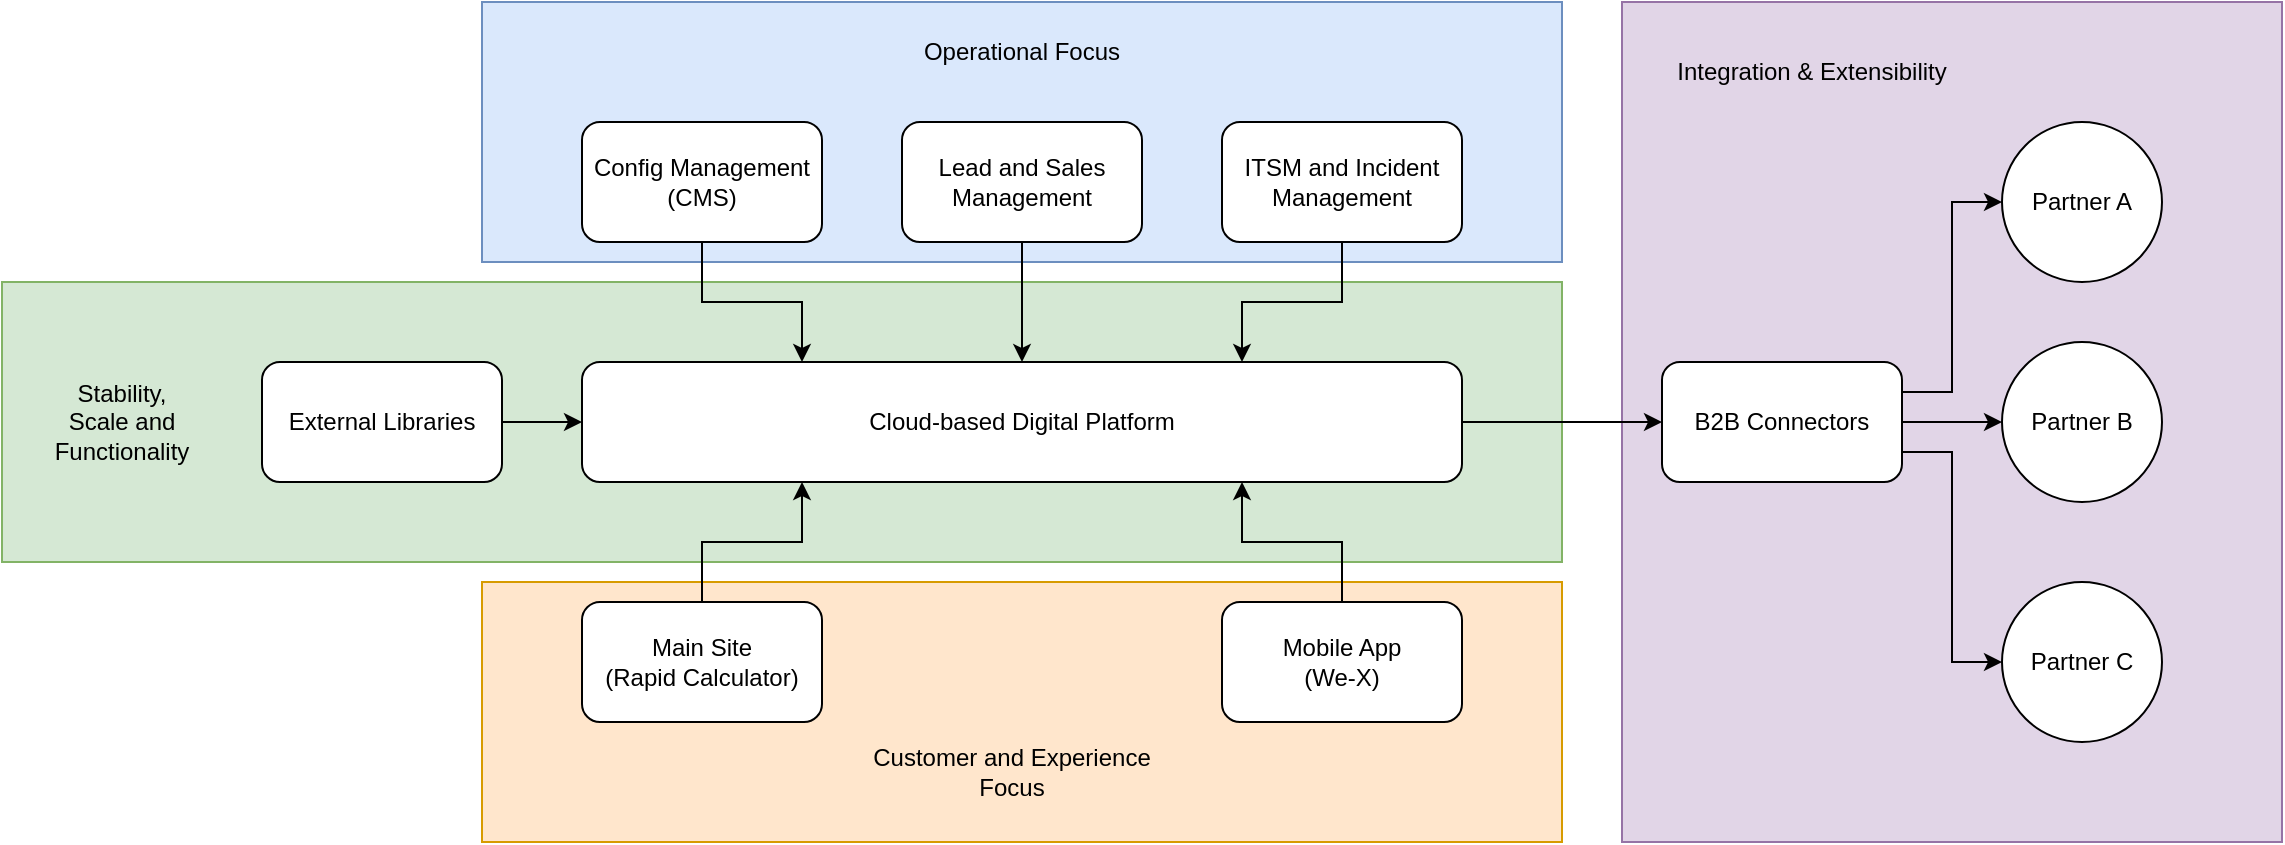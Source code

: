 <mxfile version="20.6.0" type="embed"><diagram id="TDm6K-rD01Ug5o58PIsf" name="Page-1"><mxGraphModel dx="1845" dy="724" grid="1" gridSize="10" guides="1" tooltips="1" connect="1" arrows="1" fold="1" page="1" pageScale="1" pageWidth="827" pageHeight="1169" math="0" shadow="0"><root><mxCell id="0"/><mxCell id="1" parent="0"/><mxCell id="cuwfo2AG3iO4SaivQUGm-32" value="" style="rounded=0;whiteSpace=wrap;html=1;fillColor=#d5e8d4;strokeColor=#82b366;" parent="1" vertex="1"><mxGeometry x="-250" y="160" width="780" height="140" as="geometry"/></mxCell><mxCell id="cuwfo2AG3iO4SaivQUGm-30" value="" style="rounded=0;whiteSpace=wrap;html=1;fillColor=#e1d5e7;strokeColor=#9673a6;" parent="1" vertex="1"><mxGeometry x="560" y="20" width="330" height="420" as="geometry"/></mxCell><mxCell id="cuwfo2AG3iO4SaivQUGm-28" value="" style="rounded=0;whiteSpace=wrap;html=1;fillColor=#ffe6cc;strokeColor=#d79b00;" parent="1" vertex="1"><mxGeometry x="-10" y="310" width="540" height="130" as="geometry"/></mxCell><mxCell id="cuwfo2AG3iO4SaivQUGm-26" value="" style="rounded=0;whiteSpace=wrap;html=1;fillColor=#dae8fc;strokeColor=#6c8ebf;" parent="1" vertex="1"><mxGeometry x="-10" y="20" width="540" height="130" as="geometry"/></mxCell><mxCell id="cuwfo2AG3iO4SaivQUGm-16" style="edgeStyle=orthogonalEdgeStyle;rounded=0;orthogonalLoop=1;jettySize=auto;html=1;exitX=1;exitY=0.5;exitDx=0;exitDy=0;entryX=0;entryY=0.5;entryDx=0;entryDy=0;" parent="1" source="cuwfo2AG3iO4SaivQUGm-2" target="cuwfo2AG3iO4SaivQUGm-11" edge="1"><mxGeometry relative="1" as="geometry"/></mxCell><mxCell id="cuwfo2AG3iO4SaivQUGm-2" value="Cloud-based Digital Platform" style="rounded=1;whiteSpace=wrap;html=1;" parent="1" vertex="1"><mxGeometry x="40" y="200" width="440" height="60" as="geometry"/></mxCell><mxCell id="cuwfo2AG3iO4SaivQUGm-12" style="edgeStyle=orthogonalEdgeStyle;rounded=0;orthogonalLoop=1;jettySize=auto;html=1;exitX=0.5;exitY=0;exitDx=0;exitDy=0;entryX=0.25;entryY=1;entryDx=0;entryDy=0;" parent="1" source="cuwfo2AG3iO4SaivQUGm-3" target="cuwfo2AG3iO4SaivQUGm-2" edge="1"><mxGeometry relative="1" as="geometry"/></mxCell><mxCell id="cuwfo2AG3iO4SaivQUGm-3" value="Main Site&lt;br&gt;(Rapid Calculator)" style="rounded=1;whiteSpace=wrap;html=1;" parent="1" vertex="1"><mxGeometry x="40" y="320" width="120" height="60" as="geometry"/></mxCell><mxCell id="cuwfo2AG3iO4SaivQUGm-13" style="edgeStyle=orthogonalEdgeStyle;rounded=0;orthogonalLoop=1;jettySize=auto;html=1;exitX=0.5;exitY=0;exitDx=0;exitDy=0;entryX=0.75;entryY=1;entryDx=0;entryDy=0;" parent="1" source="cuwfo2AG3iO4SaivQUGm-4" target="cuwfo2AG3iO4SaivQUGm-2" edge="1"><mxGeometry relative="1" as="geometry"/></mxCell><mxCell id="cuwfo2AG3iO4SaivQUGm-4" value="Mobile App&lt;br&gt;(We-X)" style="rounded=1;whiteSpace=wrap;html=1;" parent="1" vertex="1"><mxGeometry x="360" y="320" width="120" height="60" as="geometry"/></mxCell><mxCell id="cuwfo2AG3iO4SaivQUGm-14" style="edgeStyle=orthogonalEdgeStyle;rounded=0;orthogonalLoop=1;jettySize=auto;html=1;exitX=0.5;exitY=1;exitDx=0;exitDy=0;entryX=0.25;entryY=0;entryDx=0;entryDy=0;" parent="1" source="cuwfo2AG3iO4SaivQUGm-5" target="cuwfo2AG3iO4SaivQUGm-2" edge="1"><mxGeometry relative="1" as="geometry"/></mxCell><mxCell id="cuwfo2AG3iO4SaivQUGm-5" value="Config Management&lt;br&gt;(CMS)" style="rounded=1;whiteSpace=wrap;html=1;" parent="1" vertex="1"><mxGeometry x="40" y="80" width="120" height="60" as="geometry"/></mxCell><mxCell id="cuwfo2AG3iO4SaivQUGm-15" style="edgeStyle=orthogonalEdgeStyle;rounded=0;orthogonalLoop=1;jettySize=auto;html=1;exitX=0.5;exitY=1;exitDx=0;exitDy=0;entryX=0.75;entryY=0;entryDx=0;entryDy=0;" parent="1" source="cuwfo2AG3iO4SaivQUGm-6" target="cuwfo2AG3iO4SaivQUGm-2" edge="1"><mxGeometry relative="1" as="geometry"/></mxCell><mxCell id="cuwfo2AG3iO4SaivQUGm-6" value="ITSM and Incident Management" style="rounded=1;whiteSpace=wrap;html=1;" parent="1" vertex="1"><mxGeometry x="360" y="80" width="120" height="60" as="geometry"/></mxCell><mxCell id="cuwfo2AG3iO4SaivQUGm-10" style="edgeStyle=orthogonalEdgeStyle;rounded=0;orthogonalLoop=1;jettySize=auto;html=1;exitX=0.5;exitY=1;exitDx=0;exitDy=0;" parent="1" source="cuwfo2AG3iO4SaivQUGm-7" target="cuwfo2AG3iO4SaivQUGm-2" edge="1"><mxGeometry relative="1" as="geometry"/></mxCell><mxCell id="cuwfo2AG3iO4SaivQUGm-7" value="Lead and Sales Management" style="rounded=1;whiteSpace=wrap;html=1;" parent="1" vertex="1"><mxGeometry x="200" y="80" width="120" height="60" as="geometry"/></mxCell><mxCell id="cuwfo2AG3iO4SaivQUGm-21" style="edgeStyle=orthogonalEdgeStyle;rounded=0;orthogonalLoop=1;jettySize=auto;html=1;exitX=1;exitY=0.5;exitDx=0;exitDy=0;entryX=0;entryY=0.5;entryDx=0;entryDy=0;" parent="1" source="cuwfo2AG3iO4SaivQUGm-11" target="cuwfo2AG3iO4SaivQUGm-18" edge="1"><mxGeometry relative="1" as="geometry"/></mxCell><mxCell id="cuwfo2AG3iO4SaivQUGm-22" style="edgeStyle=orthogonalEdgeStyle;rounded=0;orthogonalLoop=1;jettySize=auto;html=1;exitX=1;exitY=0.25;exitDx=0;exitDy=0;entryX=0;entryY=0.5;entryDx=0;entryDy=0;" parent="1" source="cuwfo2AG3iO4SaivQUGm-11" target="cuwfo2AG3iO4SaivQUGm-17" edge="1"><mxGeometry relative="1" as="geometry"/></mxCell><mxCell id="cuwfo2AG3iO4SaivQUGm-23" style="edgeStyle=orthogonalEdgeStyle;rounded=0;orthogonalLoop=1;jettySize=auto;html=1;exitX=1;exitY=0.75;exitDx=0;exitDy=0;entryX=0;entryY=0.5;entryDx=0;entryDy=0;" parent="1" source="cuwfo2AG3iO4SaivQUGm-11" target="cuwfo2AG3iO4SaivQUGm-20" edge="1"><mxGeometry relative="1" as="geometry"/></mxCell><mxCell id="cuwfo2AG3iO4SaivQUGm-11" value="B2B Connectors" style="rounded=1;whiteSpace=wrap;html=1;" parent="1" vertex="1"><mxGeometry x="580" y="200" width="120" height="60" as="geometry"/></mxCell><mxCell id="cuwfo2AG3iO4SaivQUGm-17" value="Partner A" style="ellipse;whiteSpace=wrap;html=1;aspect=fixed;" parent="1" vertex="1"><mxGeometry x="750" y="80" width="80" height="80" as="geometry"/></mxCell><mxCell id="cuwfo2AG3iO4SaivQUGm-18" value="Partner B" style="ellipse;whiteSpace=wrap;html=1;aspect=fixed;" parent="1" vertex="1"><mxGeometry x="750" y="190" width="80" height="80" as="geometry"/></mxCell><mxCell id="cuwfo2AG3iO4SaivQUGm-20" value="Partner C" style="ellipse;whiteSpace=wrap;html=1;aspect=fixed;" parent="1" vertex="1"><mxGeometry x="750" y="310" width="80" height="80" as="geometry"/></mxCell><mxCell id="cuwfo2AG3iO4SaivQUGm-25" style="edgeStyle=orthogonalEdgeStyle;rounded=0;orthogonalLoop=1;jettySize=auto;html=1;exitX=1;exitY=0.5;exitDx=0;exitDy=0;entryX=0;entryY=0.5;entryDx=0;entryDy=0;" parent="1" source="cuwfo2AG3iO4SaivQUGm-24" target="cuwfo2AG3iO4SaivQUGm-2" edge="1"><mxGeometry relative="1" as="geometry"/></mxCell><mxCell id="cuwfo2AG3iO4SaivQUGm-24" value="External Libraries" style="rounded=1;whiteSpace=wrap;html=1;" parent="1" vertex="1"><mxGeometry x="-120" y="200" width="120" height="60" as="geometry"/></mxCell><mxCell id="cuwfo2AG3iO4SaivQUGm-27" value="Operational Focus" style="text;html=1;strokeColor=none;fillColor=none;align=center;verticalAlign=middle;whiteSpace=wrap;rounded=0;" parent="1" vertex="1"><mxGeometry x="175" y="30" width="170" height="30" as="geometry"/></mxCell><mxCell id="cuwfo2AG3iO4SaivQUGm-29" value="Customer and Experience Focus" style="text;html=1;strokeColor=none;fillColor=none;align=center;verticalAlign=middle;whiteSpace=wrap;rounded=0;" parent="1" vertex="1"><mxGeometry x="170" y="390" width="170" height="30" as="geometry"/></mxCell><mxCell id="cuwfo2AG3iO4SaivQUGm-31" value="Integration &amp;amp; Extensibility" style="text;html=1;strokeColor=none;fillColor=none;align=center;verticalAlign=middle;whiteSpace=wrap;rounded=0;" parent="1" vertex="1"><mxGeometry x="570" y="40" width="170" height="30" as="geometry"/></mxCell><mxCell id="cuwfo2AG3iO4SaivQUGm-33" value="Stability, Scale and Functionality" style="text;html=1;strokeColor=none;fillColor=none;align=center;verticalAlign=middle;whiteSpace=wrap;rounded=0;" parent="1" vertex="1"><mxGeometry x="-220" y="215" width="60" height="30" as="geometry"/></mxCell></root></mxGraphModel></diagram></mxfile>